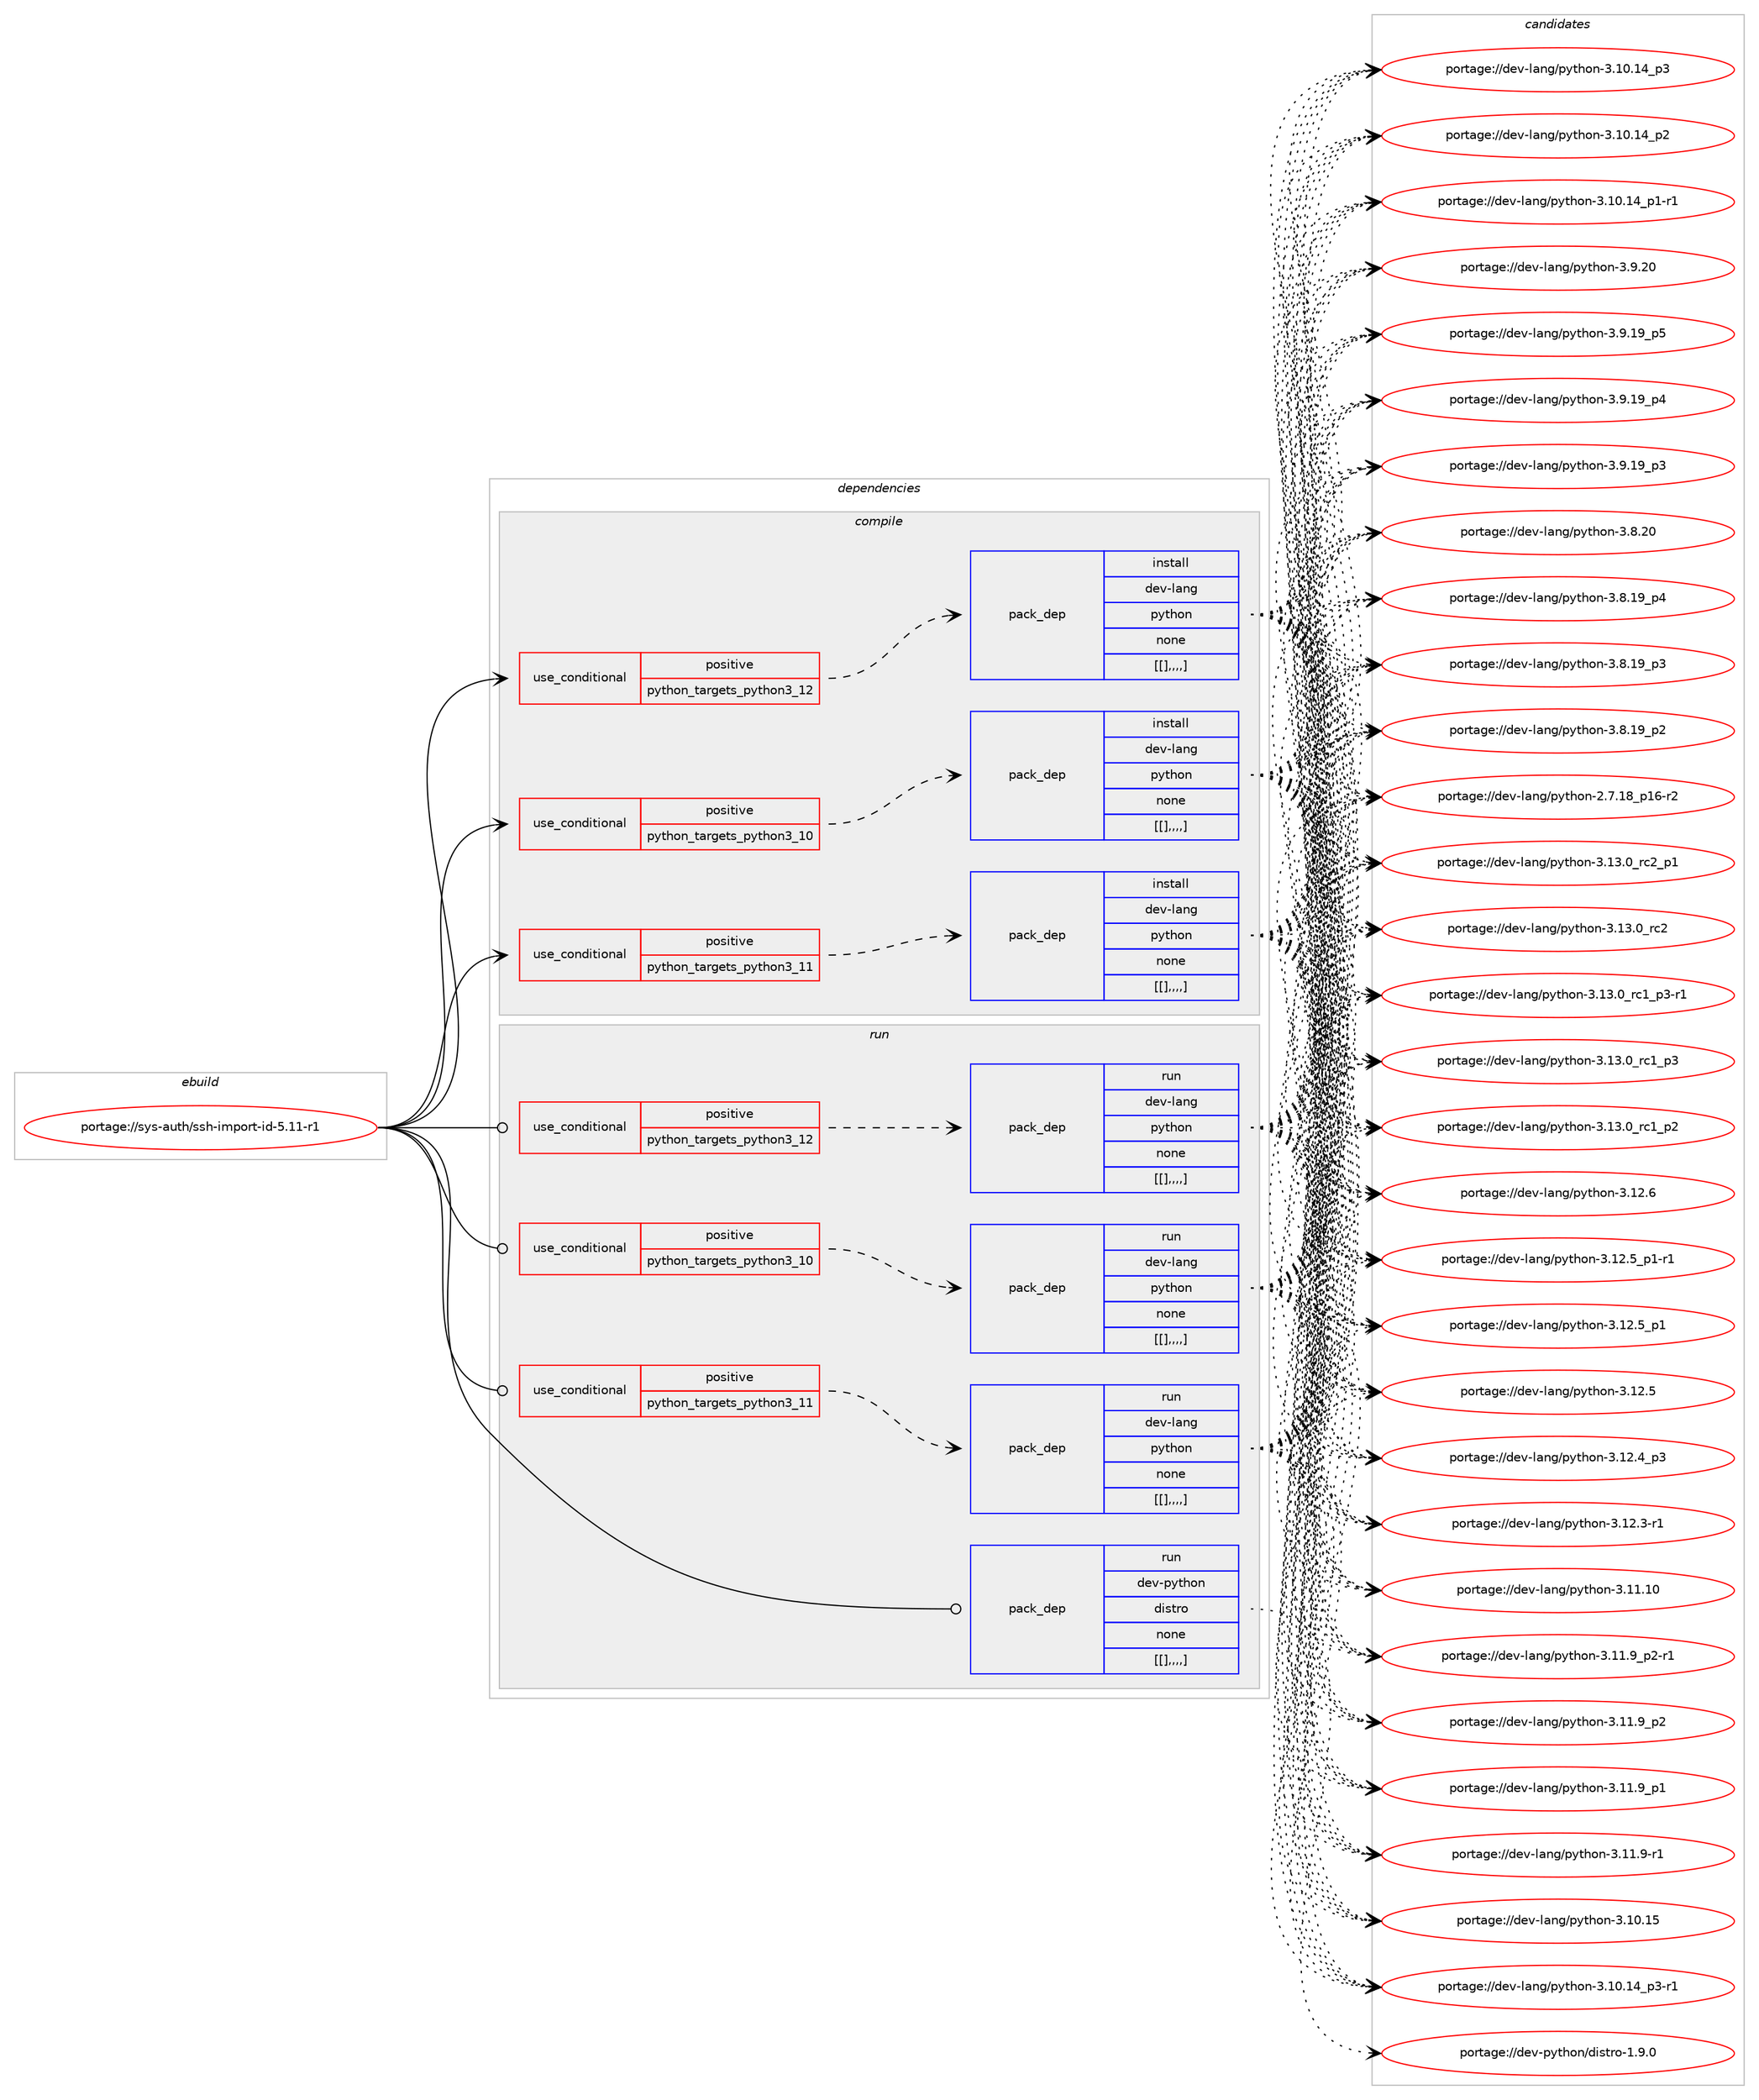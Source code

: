 digraph prolog {

# *************
# Graph options
# *************

newrank=true;
concentrate=true;
compound=true;
graph [rankdir=LR,fontname=Helvetica,fontsize=10,ranksep=1.5];#, ranksep=2.5, nodesep=0.2];
edge  [arrowhead=vee];
node  [fontname=Helvetica,fontsize=10];

# **********
# The ebuild
# **********

subgraph cluster_leftcol {
color=gray;
label=<<i>ebuild</i>>;
id [label="portage://sys-auth/ssh-import-id-5.11-r1", color=red, width=4, href="../sys-auth/ssh-import-id-5.11-r1.svg"];
}

# ****************
# The dependencies
# ****************

subgraph cluster_midcol {
color=gray;
label=<<i>dependencies</i>>;
subgraph cluster_compile {
fillcolor="#eeeeee";
style=filled;
label=<<i>compile</i>>;
subgraph cond8563 {
dependency22753 [label=<<TABLE BORDER="0" CELLBORDER="1" CELLSPACING="0" CELLPADDING="4"><TR><TD ROWSPAN="3" CELLPADDING="10">use_conditional</TD></TR><TR><TD>positive</TD></TR><TR><TD>python_targets_python3_10</TD></TR></TABLE>>, shape=none, color=red];
subgraph pack14126 {
dependency22754 [label=<<TABLE BORDER="0" CELLBORDER="1" CELLSPACING="0" CELLPADDING="4" WIDTH="220"><TR><TD ROWSPAN="6" CELLPADDING="30">pack_dep</TD></TR><TR><TD WIDTH="110">install</TD></TR><TR><TD>dev-lang</TD></TR><TR><TD>python</TD></TR><TR><TD>none</TD></TR><TR><TD>[[],,,,]</TD></TR></TABLE>>, shape=none, color=blue];
}
dependency22753:e -> dependency22754:w [weight=20,style="dashed",arrowhead="vee"];
}
id:e -> dependency22753:w [weight=20,style="solid",arrowhead="vee"];
subgraph cond8564 {
dependency22755 [label=<<TABLE BORDER="0" CELLBORDER="1" CELLSPACING="0" CELLPADDING="4"><TR><TD ROWSPAN="3" CELLPADDING="10">use_conditional</TD></TR><TR><TD>positive</TD></TR><TR><TD>python_targets_python3_11</TD></TR></TABLE>>, shape=none, color=red];
subgraph pack14127 {
dependency22756 [label=<<TABLE BORDER="0" CELLBORDER="1" CELLSPACING="0" CELLPADDING="4" WIDTH="220"><TR><TD ROWSPAN="6" CELLPADDING="30">pack_dep</TD></TR><TR><TD WIDTH="110">install</TD></TR><TR><TD>dev-lang</TD></TR><TR><TD>python</TD></TR><TR><TD>none</TD></TR><TR><TD>[[],,,,]</TD></TR></TABLE>>, shape=none, color=blue];
}
dependency22755:e -> dependency22756:w [weight=20,style="dashed",arrowhead="vee"];
}
id:e -> dependency22755:w [weight=20,style="solid",arrowhead="vee"];
subgraph cond8565 {
dependency22757 [label=<<TABLE BORDER="0" CELLBORDER="1" CELLSPACING="0" CELLPADDING="4"><TR><TD ROWSPAN="3" CELLPADDING="10">use_conditional</TD></TR><TR><TD>positive</TD></TR><TR><TD>python_targets_python3_12</TD></TR></TABLE>>, shape=none, color=red];
subgraph pack14128 {
dependency22758 [label=<<TABLE BORDER="0" CELLBORDER="1" CELLSPACING="0" CELLPADDING="4" WIDTH="220"><TR><TD ROWSPAN="6" CELLPADDING="30">pack_dep</TD></TR><TR><TD WIDTH="110">install</TD></TR><TR><TD>dev-lang</TD></TR><TR><TD>python</TD></TR><TR><TD>none</TD></TR><TR><TD>[[],,,,]</TD></TR></TABLE>>, shape=none, color=blue];
}
dependency22757:e -> dependency22758:w [weight=20,style="dashed",arrowhead="vee"];
}
id:e -> dependency22757:w [weight=20,style="solid",arrowhead="vee"];
}
subgraph cluster_compileandrun {
fillcolor="#eeeeee";
style=filled;
label=<<i>compile and run</i>>;
}
subgraph cluster_run {
fillcolor="#eeeeee";
style=filled;
label=<<i>run</i>>;
subgraph cond8566 {
dependency22759 [label=<<TABLE BORDER="0" CELLBORDER="1" CELLSPACING="0" CELLPADDING="4"><TR><TD ROWSPAN="3" CELLPADDING="10">use_conditional</TD></TR><TR><TD>positive</TD></TR><TR><TD>python_targets_python3_10</TD></TR></TABLE>>, shape=none, color=red];
subgraph pack14129 {
dependency22760 [label=<<TABLE BORDER="0" CELLBORDER="1" CELLSPACING="0" CELLPADDING="4" WIDTH="220"><TR><TD ROWSPAN="6" CELLPADDING="30">pack_dep</TD></TR><TR><TD WIDTH="110">run</TD></TR><TR><TD>dev-lang</TD></TR><TR><TD>python</TD></TR><TR><TD>none</TD></TR><TR><TD>[[],,,,]</TD></TR></TABLE>>, shape=none, color=blue];
}
dependency22759:e -> dependency22760:w [weight=20,style="dashed",arrowhead="vee"];
}
id:e -> dependency22759:w [weight=20,style="solid",arrowhead="odot"];
subgraph cond8567 {
dependency22761 [label=<<TABLE BORDER="0" CELLBORDER="1" CELLSPACING="0" CELLPADDING="4"><TR><TD ROWSPAN="3" CELLPADDING="10">use_conditional</TD></TR><TR><TD>positive</TD></TR><TR><TD>python_targets_python3_11</TD></TR></TABLE>>, shape=none, color=red];
subgraph pack14130 {
dependency22762 [label=<<TABLE BORDER="0" CELLBORDER="1" CELLSPACING="0" CELLPADDING="4" WIDTH="220"><TR><TD ROWSPAN="6" CELLPADDING="30">pack_dep</TD></TR><TR><TD WIDTH="110">run</TD></TR><TR><TD>dev-lang</TD></TR><TR><TD>python</TD></TR><TR><TD>none</TD></TR><TR><TD>[[],,,,]</TD></TR></TABLE>>, shape=none, color=blue];
}
dependency22761:e -> dependency22762:w [weight=20,style="dashed",arrowhead="vee"];
}
id:e -> dependency22761:w [weight=20,style="solid",arrowhead="odot"];
subgraph cond8568 {
dependency22763 [label=<<TABLE BORDER="0" CELLBORDER="1" CELLSPACING="0" CELLPADDING="4"><TR><TD ROWSPAN="3" CELLPADDING="10">use_conditional</TD></TR><TR><TD>positive</TD></TR><TR><TD>python_targets_python3_12</TD></TR></TABLE>>, shape=none, color=red];
subgraph pack14131 {
dependency22764 [label=<<TABLE BORDER="0" CELLBORDER="1" CELLSPACING="0" CELLPADDING="4" WIDTH="220"><TR><TD ROWSPAN="6" CELLPADDING="30">pack_dep</TD></TR><TR><TD WIDTH="110">run</TD></TR><TR><TD>dev-lang</TD></TR><TR><TD>python</TD></TR><TR><TD>none</TD></TR><TR><TD>[[],,,,]</TD></TR></TABLE>>, shape=none, color=blue];
}
dependency22763:e -> dependency22764:w [weight=20,style="dashed",arrowhead="vee"];
}
id:e -> dependency22763:w [weight=20,style="solid",arrowhead="odot"];
subgraph pack14132 {
dependency22765 [label=<<TABLE BORDER="0" CELLBORDER="1" CELLSPACING="0" CELLPADDING="4" WIDTH="220"><TR><TD ROWSPAN="6" CELLPADDING="30">pack_dep</TD></TR><TR><TD WIDTH="110">run</TD></TR><TR><TD>dev-python</TD></TR><TR><TD>distro</TD></TR><TR><TD>none</TD></TR><TR><TD>[[],,,,]</TD></TR></TABLE>>, shape=none, color=blue];
}
id:e -> dependency22765:w [weight=20,style="solid",arrowhead="odot"];
}
}

# **************
# The candidates
# **************

subgraph cluster_choices {
rank=same;
color=gray;
label=<<i>candidates</i>>;

subgraph choice14126 {
color=black;
nodesep=1;
choice100101118451089711010347112121116104111110455146495146489511499509511249 [label="portage://dev-lang/python-3.13.0_rc2_p1", color=red, width=4,href="../dev-lang/python-3.13.0_rc2_p1.svg"];
choice10010111845108971101034711212111610411111045514649514648951149950 [label="portage://dev-lang/python-3.13.0_rc2", color=red, width=4,href="../dev-lang/python-3.13.0_rc2.svg"];
choice1001011184510897110103471121211161041111104551464951464895114994995112514511449 [label="portage://dev-lang/python-3.13.0_rc1_p3-r1", color=red, width=4,href="../dev-lang/python-3.13.0_rc1_p3-r1.svg"];
choice100101118451089711010347112121116104111110455146495146489511499499511251 [label="portage://dev-lang/python-3.13.0_rc1_p3", color=red, width=4,href="../dev-lang/python-3.13.0_rc1_p3.svg"];
choice100101118451089711010347112121116104111110455146495146489511499499511250 [label="portage://dev-lang/python-3.13.0_rc1_p2", color=red, width=4,href="../dev-lang/python-3.13.0_rc1_p2.svg"];
choice10010111845108971101034711212111610411111045514649504654 [label="portage://dev-lang/python-3.12.6", color=red, width=4,href="../dev-lang/python-3.12.6.svg"];
choice1001011184510897110103471121211161041111104551464950465395112494511449 [label="portage://dev-lang/python-3.12.5_p1-r1", color=red, width=4,href="../dev-lang/python-3.12.5_p1-r1.svg"];
choice100101118451089711010347112121116104111110455146495046539511249 [label="portage://dev-lang/python-3.12.5_p1", color=red, width=4,href="../dev-lang/python-3.12.5_p1.svg"];
choice10010111845108971101034711212111610411111045514649504653 [label="portage://dev-lang/python-3.12.5", color=red, width=4,href="../dev-lang/python-3.12.5.svg"];
choice100101118451089711010347112121116104111110455146495046529511251 [label="portage://dev-lang/python-3.12.4_p3", color=red, width=4,href="../dev-lang/python-3.12.4_p3.svg"];
choice100101118451089711010347112121116104111110455146495046514511449 [label="portage://dev-lang/python-3.12.3-r1", color=red, width=4,href="../dev-lang/python-3.12.3-r1.svg"];
choice1001011184510897110103471121211161041111104551464949464948 [label="portage://dev-lang/python-3.11.10", color=red, width=4,href="../dev-lang/python-3.11.10.svg"];
choice1001011184510897110103471121211161041111104551464949465795112504511449 [label="portage://dev-lang/python-3.11.9_p2-r1", color=red, width=4,href="../dev-lang/python-3.11.9_p2-r1.svg"];
choice100101118451089711010347112121116104111110455146494946579511250 [label="portage://dev-lang/python-3.11.9_p2", color=red, width=4,href="../dev-lang/python-3.11.9_p2.svg"];
choice100101118451089711010347112121116104111110455146494946579511249 [label="portage://dev-lang/python-3.11.9_p1", color=red, width=4,href="../dev-lang/python-3.11.9_p1.svg"];
choice100101118451089711010347112121116104111110455146494946574511449 [label="portage://dev-lang/python-3.11.9-r1", color=red, width=4,href="../dev-lang/python-3.11.9-r1.svg"];
choice1001011184510897110103471121211161041111104551464948464953 [label="portage://dev-lang/python-3.10.15", color=red, width=4,href="../dev-lang/python-3.10.15.svg"];
choice100101118451089711010347112121116104111110455146494846495295112514511449 [label="portage://dev-lang/python-3.10.14_p3-r1", color=red, width=4,href="../dev-lang/python-3.10.14_p3-r1.svg"];
choice10010111845108971101034711212111610411111045514649484649529511251 [label="portage://dev-lang/python-3.10.14_p3", color=red, width=4,href="../dev-lang/python-3.10.14_p3.svg"];
choice10010111845108971101034711212111610411111045514649484649529511250 [label="portage://dev-lang/python-3.10.14_p2", color=red, width=4,href="../dev-lang/python-3.10.14_p2.svg"];
choice100101118451089711010347112121116104111110455146494846495295112494511449 [label="portage://dev-lang/python-3.10.14_p1-r1", color=red, width=4,href="../dev-lang/python-3.10.14_p1-r1.svg"];
choice10010111845108971101034711212111610411111045514657465048 [label="portage://dev-lang/python-3.9.20", color=red, width=4,href="../dev-lang/python-3.9.20.svg"];
choice100101118451089711010347112121116104111110455146574649579511253 [label="portage://dev-lang/python-3.9.19_p5", color=red, width=4,href="../dev-lang/python-3.9.19_p5.svg"];
choice100101118451089711010347112121116104111110455146574649579511252 [label="portage://dev-lang/python-3.9.19_p4", color=red, width=4,href="../dev-lang/python-3.9.19_p4.svg"];
choice100101118451089711010347112121116104111110455146574649579511251 [label="portage://dev-lang/python-3.9.19_p3", color=red, width=4,href="../dev-lang/python-3.9.19_p3.svg"];
choice10010111845108971101034711212111610411111045514656465048 [label="portage://dev-lang/python-3.8.20", color=red, width=4,href="../dev-lang/python-3.8.20.svg"];
choice100101118451089711010347112121116104111110455146564649579511252 [label="portage://dev-lang/python-3.8.19_p4", color=red, width=4,href="../dev-lang/python-3.8.19_p4.svg"];
choice100101118451089711010347112121116104111110455146564649579511251 [label="portage://dev-lang/python-3.8.19_p3", color=red, width=4,href="../dev-lang/python-3.8.19_p3.svg"];
choice100101118451089711010347112121116104111110455146564649579511250 [label="portage://dev-lang/python-3.8.19_p2", color=red, width=4,href="../dev-lang/python-3.8.19_p2.svg"];
choice100101118451089711010347112121116104111110455046554649569511249544511450 [label="portage://dev-lang/python-2.7.18_p16-r2", color=red, width=4,href="../dev-lang/python-2.7.18_p16-r2.svg"];
dependency22754:e -> choice100101118451089711010347112121116104111110455146495146489511499509511249:w [style=dotted,weight="100"];
dependency22754:e -> choice10010111845108971101034711212111610411111045514649514648951149950:w [style=dotted,weight="100"];
dependency22754:e -> choice1001011184510897110103471121211161041111104551464951464895114994995112514511449:w [style=dotted,weight="100"];
dependency22754:e -> choice100101118451089711010347112121116104111110455146495146489511499499511251:w [style=dotted,weight="100"];
dependency22754:e -> choice100101118451089711010347112121116104111110455146495146489511499499511250:w [style=dotted,weight="100"];
dependency22754:e -> choice10010111845108971101034711212111610411111045514649504654:w [style=dotted,weight="100"];
dependency22754:e -> choice1001011184510897110103471121211161041111104551464950465395112494511449:w [style=dotted,weight="100"];
dependency22754:e -> choice100101118451089711010347112121116104111110455146495046539511249:w [style=dotted,weight="100"];
dependency22754:e -> choice10010111845108971101034711212111610411111045514649504653:w [style=dotted,weight="100"];
dependency22754:e -> choice100101118451089711010347112121116104111110455146495046529511251:w [style=dotted,weight="100"];
dependency22754:e -> choice100101118451089711010347112121116104111110455146495046514511449:w [style=dotted,weight="100"];
dependency22754:e -> choice1001011184510897110103471121211161041111104551464949464948:w [style=dotted,weight="100"];
dependency22754:e -> choice1001011184510897110103471121211161041111104551464949465795112504511449:w [style=dotted,weight="100"];
dependency22754:e -> choice100101118451089711010347112121116104111110455146494946579511250:w [style=dotted,weight="100"];
dependency22754:e -> choice100101118451089711010347112121116104111110455146494946579511249:w [style=dotted,weight="100"];
dependency22754:e -> choice100101118451089711010347112121116104111110455146494946574511449:w [style=dotted,weight="100"];
dependency22754:e -> choice1001011184510897110103471121211161041111104551464948464953:w [style=dotted,weight="100"];
dependency22754:e -> choice100101118451089711010347112121116104111110455146494846495295112514511449:w [style=dotted,weight="100"];
dependency22754:e -> choice10010111845108971101034711212111610411111045514649484649529511251:w [style=dotted,weight="100"];
dependency22754:e -> choice10010111845108971101034711212111610411111045514649484649529511250:w [style=dotted,weight="100"];
dependency22754:e -> choice100101118451089711010347112121116104111110455146494846495295112494511449:w [style=dotted,weight="100"];
dependency22754:e -> choice10010111845108971101034711212111610411111045514657465048:w [style=dotted,weight="100"];
dependency22754:e -> choice100101118451089711010347112121116104111110455146574649579511253:w [style=dotted,weight="100"];
dependency22754:e -> choice100101118451089711010347112121116104111110455146574649579511252:w [style=dotted,weight="100"];
dependency22754:e -> choice100101118451089711010347112121116104111110455146574649579511251:w [style=dotted,weight="100"];
dependency22754:e -> choice10010111845108971101034711212111610411111045514656465048:w [style=dotted,weight="100"];
dependency22754:e -> choice100101118451089711010347112121116104111110455146564649579511252:w [style=dotted,weight="100"];
dependency22754:e -> choice100101118451089711010347112121116104111110455146564649579511251:w [style=dotted,weight="100"];
dependency22754:e -> choice100101118451089711010347112121116104111110455146564649579511250:w [style=dotted,weight="100"];
dependency22754:e -> choice100101118451089711010347112121116104111110455046554649569511249544511450:w [style=dotted,weight="100"];
}
subgraph choice14127 {
color=black;
nodesep=1;
choice100101118451089711010347112121116104111110455146495146489511499509511249 [label="portage://dev-lang/python-3.13.0_rc2_p1", color=red, width=4,href="../dev-lang/python-3.13.0_rc2_p1.svg"];
choice10010111845108971101034711212111610411111045514649514648951149950 [label="portage://dev-lang/python-3.13.0_rc2", color=red, width=4,href="../dev-lang/python-3.13.0_rc2.svg"];
choice1001011184510897110103471121211161041111104551464951464895114994995112514511449 [label="portage://dev-lang/python-3.13.0_rc1_p3-r1", color=red, width=4,href="../dev-lang/python-3.13.0_rc1_p3-r1.svg"];
choice100101118451089711010347112121116104111110455146495146489511499499511251 [label="portage://dev-lang/python-3.13.0_rc1_p3", color=red, width=4,href="../dev-lang/python-3.13.0_rc1_p3.svg"];
choice100101118451089711010347112121116104111110455146495146489511499499511250 [label="portage://dev-lang/python-3.13.0_rc1_p2", color=red, width=4,href="../dev-lang/python-3.13.0_rc1_p2.svg"];
choice10010111845108971101034711212111610411111045514649504654 [label="portage://dev-lang/python-3.12.6", color=red, width=4,href="../dev-lang/python-3.12.6.svg"];
choice1001011184510897110103471121211161041111104551464950465395112494511449 [label="portage://dev-lang/python-3.12.5_p1-r1", color=red, width=4,href="../dev-lang/python-3.12.5_p1-r1.svg"];
choice100101118451089711010347112121116104111110455146495046539511249 [label="portage://dev-lang/python-3.12.5_p1", color=red, width=4,href="../dev-lang/python-3.12.5_p1.svg"];
choice10010111845108971101034711212111610411111045514649504653 [label="portage://dev-lang/python-3.12.5", color=red, width=4,href="../dev-lang/python-3.12.5.svg"];
choice100101118451089711010347112121116104111110455146495046529511251 [label="portage://dev-lang/python-3.12.4_p3", color=red, width=4,href="../dev-lang/python-3.12.4_p3.svg"];
choice100101118451089711010347112121116104111110455146495046514511449 [label="portage://dev-lang/python-3.12.3-r1", color=red, width=4,href="../dev-lang/python-3.12.3-r1.svg"];
choice1001011184510897110103471121211161041111104551464949464948 [label="portage://dev-lang/python-3.11.10", color=red, width=4,href="../dev-lang/python-3.11.10.svg"];
choice1001011184510897110103471121211161041111104551464949465795112504511449 [label="portage://dev-lang/python-3.11.9_p2-r1", color=red, width=4,href="../dev-lang/python-3.11.9_p2-r1.svg"];
choice100101118451089711010347112121116104111110455146494946579511250 [label="portage://dev-lang/python-3.11.9_p2", color=red, width=4,href="../dev-lang/python-3.11.9_p2.svg"];
choice100101118451089711010347112121116104111110455146494946579511249 [label="portage://dev-lang/python-3.11.9_p1", color=red, width=4,href="../dev-lang/python-3.11.9_p1.svg"];
choice100101118451089711010347112121116104111110455146494946574511449 [label="portage://dev-lang/python-3.11.9-r1", color=red, width=4,href="../dev-lang/python-3.11.9-r1.svg"];
choice1001011184510897110103471121211161041111104551464948464953 [label="portage://dev-lang/python-3.10.15", color=red, width=4,href="../dev-lang/python-3.10.15.svg"];
choice100101118451089711010347112121116104111110455146494846495295112514511449 [label="portage://dev-lang/python-3.10.14_p3-r1", color=red, width=4,href="../dev-lang/python-3.10.14_p3-r1.svg"];
choice10010111845108971101034711212111610411111045514649484649529511251 [label="portage://dev-lang/python-3.10.14_p3", color=red, width=4,href="../dev-lang/python-3.10.14_p3.svg"];
choice10010111845108971101034711212111610411111045514649484649529511250 [label="portage://dev-lang/python-3.10.14_p2", color=red, width=4,href="../dev-lang/python-3.10.14_p2.svg"];
choice100101118451089711010347112121116104111110455146494846495295112494511449 [label="portage://dev-lang/python-3.10.14_p1-r1", color=red, width=4,href="../dev-lang/python-3.10.14_p1-r1.svg"];
choice10010111845108971101034711212111610411111045514657465048 [label="portage://dev-lang/python-3.9.20", color=red, width=4,href="../dev-lang/python-3.9.20.svg"];
choice100101118451089711010347112121116104111110455146574649579511253 [label="portage://dev-lang/python-3.9.19_p5", color=red, width=4,href="../dev-lang/python-3.9.19_p5.svg"];
choice100101118451089711010347112121116104111110455146574649579511252 [label="portage://dev-lang/python-3.9.19_p4", color=red, width=4,href="../dev-lang/python-3.9.19_p4.svg"];
choice100101118451089711010347112121116104111110455146574649579511251 [label="portage://dev-lang/python-3.9.19_p3", color=red, width=4,href="../dev-lang/python-3.9.19_p3.svg"];
choice10010111845108971101034711212111610411111045514656465048 [label="portage://dev-lang/python-3.8.20", color=red, width=4,href="../dev-lang/python-3.8.20.svg"];
choice100101118451089711010347112121116104111110455146564649579511252 [label="portage://dev-lang/python-3.8.19_p4", color=red, width=4,href="../dev-lang/python-3.8.19_p4.svg"];
choice100101118451089711010347112121116104111110455146564649579511251 [label="portage://dev-lang/python-3.8.19_p3", color=red, width=4,href="../dev-lang/python-3.8.19_p3.svg"];
choice100101118451089711010347112121116104111110455146564649579511250 [label="portage://dev-lang/python-3.8.19_p2", color=red, width=4,href="../dev-lang/python-3.8.19_p2.svg"];
choice100101118451089711010347112121116104111110455046554649569511249544511450 [label="portage://dev-lang/python-2.7.18_p16-r2", color=red, width=4,href="../dev-lang/python-2.7.18_p16-r2.svg"];
dependency22756:e -> choice100101118451089711010347112121116104111110455146495146489511499509511249:w [style=dotted,weight="100"];
dependency22756:e -> choice10010111845108971101034711212111610411111045514649514648951149950:w [style=dotted,weight="100"];
dependency22756:e -> choice1001011184510897110103471121211161041111104551464951464895114994995112514511449:w [style=dotted,weight="100"];
dependency22756:e -> choice100101118451089711010347112121116104111110455146495146489511499499511251:w [style=dotted,weight="100"];
dependency22756:e -> choice100101118451089711010347112121116104111110455146495146489511499499511250:w [style=dotted,weight="100"];
dependency22756:e -> choice10010111845108971101034711212111610411111045514649504654:w [style=dotted,weight="100"];
dependency22756:e -> choice1001011184510897110103471121211161041111104551464950465395112494511449:w [style=dotted,weight="100"];
dependency22756:e -> choice100101118451089711010347112121116104111110455146495046539511249:w [style=dotted,weight="100"];
dependency22756:e -> choice10010111845108971101034711212111610411111045514649504653:w [style=dotted,weight="100"];
dependency22756:e -> choice100101118451089711010347112121116104111110455146495046529511251:w [style=dotted,weight="100"];
dependency22756:e -> choice100101118451089711010347112121116104111110455146495046514511449:w [style=dotted,weight="100"];
dependency22756:e -> choice1001011184510897110103471121211161041111104551464949464948:w [style=dotted,weight="100"];
dependency22756:e -> choice1001011184510897110103471121211161041111104551464949465795112504511449:w [style=dotted,weight="100"];
dependency22756:e -> choice100101118451089711010347112121116104111110455146494946579511250:w [style=dotted,weight="100"];
dependency22756:e -> choice100101118451089711010347112121116104111110455146494946579511249:w [style=dotted,weight="100"];
dependency22756:e -> choice100101118451089711010347112121116104111110455146494946574511449:w [style=dotted,weight="100"];
dependency22756:e -> choice1001011184510897110103471121211161041111104551464948464953:w [style=dotted,weight="100"];
dependency22756:e -> choice100101118451089711010347112121116104111110455146494846495295112514511449:w [style=dotted,weight="100"];
dependency22756:e -> choice10010111845108971101034711212111610411111045514649484649529511251:w [style=dotted,weight="100"];
dependency22756:e -> choice10010111845108971101034711212111610411111045514649484649529511250:w [style=dotted,weight="100"];
dependency22756:e -> choice100101118451089711010347112121116104111110455146494846495295112494511449:w [style=dotted,weight="100"];
dependency22756:e -> choice10010111845108971101034711212111610411111045514657465048:w [style=dotted,weight="100"];
dependency22756:e -> choice100101118451089711010347112121116104111110455146574649579511253:w [style=dotted,weight="100"];
dependency22756:e -> choice100101118451089711010347112121116104111110455146574649579511252:w [style=dotted,weight="100"];
dependency22756:e -> choice100101118451089711010347112121116104111110455146574649579511251:w [style=dotted,weight="100"];
dependency22756:e -> choice10010111845108971101034711212111610411111045514656465048:w [style=dotted,weight="100"];
dependency22756:e -> choice100101118451089711010347112121116104111110455146564649579511252:w [style=dotted,weight="100"];
dependency22756:e -> choice100101118451089711010347112121116104111110455146564649579511251:w [style=dotted,weight="100"];
dependency22756:e -> choice100101118451089711010347112121116104111110455146564649579511250:w [style=dotted,weight="100"];
dependency22756:e -> choice100101118451089711010347112121116104111110455046554649569511249544511450:w [style=dotted,weight="100"];
}
subgraph choice14128 {
color=black;
nodesep=1;
choice100101118451089711010347112121116104111110455146495146489511499509511249 [label="portage://dev-lang/python-3.13.0_rc2_p1", color=red, width=4,href="../dev-lang/python-3.13.0_rc2_p1.svg"];
choice10010111845108971101034711212111610411111045514649514648951149950 [label="portage://dev-lang/python-3.13.0_rc2", color=red, width=4,href="../dev-lang/python-3.13.0_rc2.svg"];
choice1001011184510897110103471121211161041111104551464951464895114994995112514511449 [label="portage://dev-lang/python-3.13.0_rc1_p3-r1", color=red, width=4,href="../dev-lang/python-3.13.0_rc1_p3-r1.svg"];
choice100101118451089711010347112121116104111110455146495146489511499499511251 [label="portage://dev-lang/python-3.13.0_rc1_p3", color=red, width=4,href="../dev-lang/python-3.13.0_rc1_p3.svg"];
choice100101118451089711010347112121116104111110455146495146489511499499511250 [label="portage://dev-lang/python-3.13.0_rc1_p2", color=red, width=4,href="../dev-lang/python-3.13.0_rc1_p2.svg"];
choice10010111845108971101034711212111610411111045514649504654 [label="portage://dev-lang/python-3.12.6", color=red, width=4,href="../dev-lang/python-3.12.6.svg"];
choice1001011184510897110103471121211161041111104551464950465395112494511449 [label="portage://dev-lang/python-3.12.5_p1-r1", color=red, width=4,href="../dev-lang/python-3.12.5_p1-r1.svg"];
choice100101118451089711010347112121116104111110455146495046539511249 [label="portage://dev-lang/python-3.12.5_p1", color=red, width=4,href="../dev-lang/python-3.12.5_p1.svg"];
choice10010111845108971101034711212111610411111045514649504653 [label="portage://dev-lang/python-3.12.5", color=red, width=4,href="../dev-lang/python-3.12.5.svg"];
choice100101118451089711010347112121116104111110455146495046529511251 [label="portage://dev-lang/python-3.12.4_p3", color=red, width=4,href="../dev-lang/python-3.12.4_p3.svg"];
choice100101118451089711010347112121116104111110455146495046514511449 [label="portage://dev-lang/python-3.12.3-r1", color=red, width=4,href="../dev-lang/python-3.12.3-r1.svg"];
choice1001011184510897110103471121211161041111104551464949464948 [label="portage://dev-lang/python-3.11.10", color=red, width=4,href="../dev-lang/python-3.11.10.svg"];
choice1001011184510897110103471121211161041111104551464949465795112504511449 [label="portage://dev-lang/python-3.11.9_p2-r1", color=red, width=4,href="../dev-lang/python-3.11.9_p2-r1.svg"];
choice100101118451089711010347112121116104111110455146494946579511250 [label="portage://dev-lang/python-3.11.9_p2", color=red, width=4,href="../dev-lang/python-3.11.9_p2.svg"];
choice100101118451089711010347112121116104111110455146494946579511249 [label="portage://dev-lang/python-3.11.9_p1", color=red, width=4,href="../dev-lang/python-3.11.9_p1.svg"];
choice100101118451089711010347112121116104111110455146494946574511449 [label="portage://dev-lang/python-3.11.9-r1", color=red, width=4,href="../dev-lang/python-3.11.9-r1.svg"];
choice1001011184510897110103471121211161041111104551464948464953 [label="portage://dev-lang/python-3.10.15", color=red, width=4,href="../dev-lang/python-3.10.15.svg"];
choice100101118451089711010347112121116104111110455146494846495295112514511449 [label="portage://dev-lang/python-3.10.14_p3-r1", color=red, width=4,href="../dev-lang/python-3.10.14_p3-r1.svg"];
choice10010111845108971101034711212111610411111045514649484649529511251 [label="portage://dev-lang/python-3.10.14_p3", color=red, width=4,href="../dev-lang/python-3.10.14_p3.svg"];
choice10010111845108971101034711212111610411111045514649484649529511250 [label="portage://dev-lang/python-3.10.14_p2", color=red, width=4,href="../dev-lang/python-3.10.14_p2.svg"];
choice100101118451089711010347112121116104111110455146494846495295112494511449 [label="portage://dev-lang/python-3.10.14_p1-r1", color=red, width=4,href="../dev-lang/python-3.10.14_p1-r1.svg"];
choice10010111845108971101034711212111610411111045514657465048 [label="portage://dev-lang/python-3.9.20", color=red, width=4,href="../dev-lang/python-3.9.20.svg"];
choice100101118451089711010347112121116104111110455146574649579511253 [label="portage://dev-lang/python-3.9.19_p5", color=red, width=4,href="../dev-lang/python-3.9.19_p5.svg"];
choice100101118451089711010347112121116104111110455146574649579511252 [label="portage://dev-lang/python-3.9.19_p4", color=red, width=4,href="../dev-lang/python-3.9.19_p4.svg"];
choice100101118451089711010347112121116104111110455146574649579511251 [label="portage://dev-lang/python-3.9.19_p3", color=red, width=4,href="../dev-lang/python-3.9.19_p3.svg"];
choice10010111845108971101034711212111610411111045514656465048 [label="portage://dev-lang/python-3.8.20", color=red, width=4,href="../dev-lang/python-3.8.20.svg"];
choice100101118451089711010347112121116104111110455146564649579511252 [label="portage://dev-lang/python-3.8.19_p4", color=red, width=4,href="../dev-lang/python-3.8.19_p4.svg"];
choice100101118451089711010347112121116104111110455146564649579511251 [label="portage://dev-lang/python-3.8.19_p3", color=red, width=4,href="../dev-lang/python-3.8.19_p3.svg"];
choice100101118451089711010347112121116104111110455146564649579511250 [label="portage://dev-lang/python-3.8.19_p2", color=red, width=4,href="../dev-lang/python-3.8.19_p2.svg"];
choice100101118451089711010347112121116104111110455046554649569511249544511450 [label="portage://dev-lang/python-2.7.18_p16-r2", color=red, width=4,href="../dev-lang/python-2.7.18_p16-r2.svg"];
dependency22758:e -> choice100101118451089711010347112121116104111110455146495146489511499509511249:w [style=dotted,weight="100"];
dependency22758:e -> choice10010111845108971101034711212111610411111045514649514648951149950:w [style=dotted,weight="100"];
dependency22758:e -> choice1001011184510897110103471121211161041111104551464951464895114994995112514511449:w [style=dotted,weight="100"];
dependency22758:e -> choice100101118451089711010347112121116104111110455146495146489511499499511251:w [style=dotted,weight="100"];
dependency22758:e -> choice100101118451089711010347112121116104111110455146495146489511499499511250:w [style=dotted,weight="100"];
dependency22758:e -> choice10010111845108971101034711212111610411111045514649504654:w [style=dotted,weight="100"];
dependency22758:e -> choice1001011184510897110103471121211161041111104551464950465395112494511449:w [style=dotted,weight="100"];
dependency22758:e -> choice100101118451089711010347112121116104111110455146495046539511249:w [style=dotted,weight="100"];
dependency22758:e -> choice10010111845108971101034711212111610411111045514649504653:w [style=dotted,weight="100"];
dependency22758:e -> choice100101118451089711010347112121116104111110455146495046529511251:w [style=dotted,weight="100"];
dependency22758:e -> choice100101118451089711010347112121116104111110455146495046514511449:w [style=dotted,weight="100"];
dependency22758:e -> choice1001011184510897110103471121211161041111104551464949464948:w [style=dotted,weight="100"];
dependency22758:e -> choice1001011184510897110103471121211161041111104551464949465795112504511449:w [style=dotted,weight="100"];
dependency22758:e -> choice100101118451089711010347112121116104111110455146494946579511250:w [style=dotted,weight="100"];
dependency22758:e -> choice100101118451089711010347112121116104111110455146494946579511249:w [style=dotted,weight="100"];
dependency22758:e -> choice100101118451089711010347112121116104111110455146494946574511449:w [style=dotted,weight="100"];
dependency22758:e -> choice1001011184510897110103471121211161041111104551464948464953:w [style=dotted,weight="100"];
dependency22758:e -> choice100101118451089711010347112121116104111110455146494846495295112514511449:w [style=dotted,weight="100"];
dependency22758:e -> choice10010111845108971101034711212111610411111045514649484649529511251:w [style=dotted,weight="100"];
dependency22758:e -> choice10010111845108971101034711212111610411111045514649484649529511250:w [style=dotted,weight="100"];
dependency22758:e -> choice100101118451089711010347112121116104111110455146494846495295112494511449:w [style=dotted,weight="100"];
dependency22758:e -> choice10010111845108971101034711212111610411111045514657465048:w [style=dotted,weight="100"];
dependency22758:e -> choice100101118451089711010347112121116104111110455146574649579511253:w [style=dotted,weight="100"];
dependency22758:e -> choice100101118451089711010347112121116104111110455146574649579511252:w [style=dotted,weight="100"];
dependency22758:e -> choice100101118451089711010347112121116104111110455146574649579511251:w [style=dotted,weight="100"];
dependency22758:e -> choice10010111845108971101034711212111610411111045514656465048:w [style=dotted,weight="100"];
dependency22758:e -> choice100101118451089711010347112121116104111110455146564649579511252:w [style=dotted,weight="100"];
dependency22758:e -> choice100101118451089711010347112121116104111110455146564649579511251:w [style=dotted,weight="100"];
dependency22758:e -> choice100101118451089711010347112121116104111110455146564649579511250:w [style=dotted,weight="100"];
dependency22758:e -> choice100101118451089711010347112121116104111110455046554649569511249544511450:w [style=dotted,weight="100"];
}
subgraph choice14129 {
color=black;
nodesep=1;
choice100101118451089711010347112121116104111110455146495146489511499509511249 [label="portage://dev-lang/python-3.13.0_rc2_p1", color=red, width=4,href="../dev-lang/python-3.13.0_rc2_p1.svg"];
choice10010111845108971101034711212111610411111045514649514648951149950 [label="portage://dev-lang/python-3.13.0_rc2", color=red, width=4,href="../dev-lang/python-3.13.0_rc2.svg"];
choice1001011184510897110103471121211161041111104551464951464895114994995112514511449 [label="portage://dev-lang/python-3.13.0_rc1_p3-r1", color=red, width=4,href="../dev-lang/python-3.13.0_rc1_p3-r1.svg"];
choice100101118451089711010347112121116104111110455146495146489511499499511251 [label="portage://dev-lang/python-3.13.0_rc1_p3", color=red, width=4,href="../dev-lang/python-3.13.0_rc1_p3.svg"];
choice100101118451089711010347112121116104111110455146495146489511499499511250 [label="portage://dev-lang/python-3.13.0_rc1_p2", color=red, width=4,href="../dev-lang/python-3.13.0_rc1_p2.svg"];
choice10010111845108971101034711212111610411111045514649504654 [label="portage://dev-lang/python-3.12.6", color=red, width=4,href="../dev-lang/python-3.12.6.svg"];
choice1001011184510897110103471121211161041111104551464950465395112494511449 [label="portage://dev-lang/python-3.12.5_p1-r1", color=red, width=4,href="../dev-lang/python-3.12.5_p1-r1.svg"];
choice100101118451089711010347112121116104111110455146495046539511249 [label="portage://dev-lang/python-3.12.5_p1", color=red, width=4,href="../dev-lang/python-3.12.5_p1.svg"];
choice10010111845108971101034711212111610411111045514649504653 [label="portage://dev-lang/python-3.12.5", color=red, width=4,href="../dev-lang/python-3.12.5.svg"];
choice100101118451089711010347112121116104111110455146495046529511251 [label="portage://dev-lang/python-3.12.4_p3", color=red, width=4,href="../dev-lang/python-3.12.4_p3.svg"];
choice100101118451089711010347112121116104111110455146495046514511449 [label="portage://dev-lang/python-3.12.3-r1", color=red, width=4,href="../dev-lang/python-3.12.3-r1.svg"];
choice1001011184510897110103471121211161041111104551464949464948 [label="portage://dev-lang/python-3.11.10", color=red, width=4,href="../dev-lang/python-3.11.10.svg"];
choice1001011184510897110103471121211161041111104551464949465795112504511449 [label="portage://dev-lang/python-3.11.9_p2-r1", color=red, width=4,href="../dev-lang/python-3.11.9_p2-r1.svg"];
choice100101118451089711010347112121116104111110455146494946579511250 [label="portage://dev-lang/python-3.11.9_p2", color=red, width=4,href="../dev-lang/python-3.11.9_p2.svg"];
choice100101118451089711010347112121116104111110455146494946579511249 [label="portage://dev-lang/python-3.11.9_p1", color=red, width=4,href="../dev-lang/python-3.11.9_p1.svg"];
choice100101118451089711010347112121116104111110455146494946574511449 [label="portage://dev-lang/python-3.11.9-r1", color=red, width=4,href="../dev-lang/python-3.11.9-r1.svg"];
choice1001011184510897110103471121211161041111104551464948464953 [label="portage://dev-lang/python-3.10.15", color=red, width=4,href="../dev-lang/python-3.10.15.svg"];
choice100101118451089711010347112121116104111110455146494846495295112514511449 [label="portage://dev-lang/python-3.10.14_p3-r1", color=red, width=4,href="../dev-lang/python-3.10.14_p3-r1.svg"];
choice10010111845108971101034711212111610411111045514649484649529511251 [label="portage://dev-lang/python-3.10.14_p3", color=red, width=4,href="../dev-lang/python-3.10.14_p3.svg"];
choice10010111845108971101034711212111610411111045514649484649529511250 [label="portage://dev-lang/python-3.10.14_p2", color=red, width=4,href="../dev-lang/python-3.10.14_p2.svg"];
choice100101118451089711010347112121116104111110455146494846495295112494511449 [label="portage://dev-lang/python-3.10.14_p1-r1", color=red, width=4,href="../dev-lang/python-3.10.14_p1-r1.svg"];
choice10010111845108971101034711212111610411111045514657465048 [label="portage://dev-lang/python-3.9.20", color=red, width=4,href="../dev-lang/python-3.9.20.svg"];
choice100101118451089711010347112121116104111110455146574649579511253 [label="portage://dev-lang/python-3.9.19_p5", color=red, width=4,href="../dev-lang/python-3.9.19_p5.svg"];
choice100101118451089711010347112121116104111110455146574649579511252 [label="portage://dev-lang/python-3.9.19_p4", color=red, width=4,href="../dev-lang/python-3.9.19_p4.svg"];
choice100101118451089711010347112121116104111110455146574649579511251 [label="portage://dev-lang/python-3.9.19_p3", color=red, width=4,href="../dev-lang/python-3.9.19_p3.svg"];
choice10010111845108971101034711212111610411111045514656465048 [label="portage://dev-lang/python-3.8.20", color=red, width=4,href="../dev-lang/python-3.8.20.svg"];
choice100101118451089711010347112121116104111110455146564649579511252 [label="portage://dev-lang/python-3.8.19_p4", color=red, width=4,href="../dev-lang/python-3.8.19_p4.svg"];
choice100101118451089711010347112121116104111110455146564649579511251 [label="portage://dev-lang/python-3.8.19_p3", color=red, width=4,href="../dev-lang/python-3.8.19_p3.svg"];
choice100101118451089711010347112121116104111110455146564649579511250 [label="portage://dev-lang/python-3.8.19_p2", color=red, width=4,href="../dev-lang/python-3.8.19_p2.svg"];
choice100101118451089711010347112121116104111110455046554649569511249544511450 [label="portage://dev-lang/python-2.7.18_p16-r2", color=red, width=4,href="../dev-lang/python-2.7.18_p16-r2.svg"];
dependency22760:e -> choice100101118451089711010347112121116104111110455146495146489511499509511249:w [style=dotted,weight="100"];
dependency22760:e -> choice10010111845108971101034711212111610411111045514649514648951149950:w [style=dotted,weight="100"];
dependency22760:e -> choice1001011184510897110103471121211161041111104551464951464895114994995112514511449:w [style=dotted,weight="100"];
dependency22760:e -> choice100101118451089711010347112121116104111110455146495146489511499499511251:w [style=dotted,weight="100"];
dependency22760:e -> choice100101118451089711010347112121116104111110455146495146489511499499511250:w [style=dotted,weight="100"];
dependency22760:e -> choice10010111845108971101034711212111610411111045514649504654:w [style=dotted,weight="100"];
dependency22760:e -> choice1001011184510897110103471121211161041111104551464950465395112494511449:w [style=dotted,weight="100"];
dependency22760:e -> choice100101118451089711010347112121116104111110455146495046539511249:w [style=dotted,weight="100"];
dependency22760:e -> choice10010111845108971101034711212111610411111045514649504653:w [style=dotted,weight="100"];
dependency22760:e -> choice100101118451089711010347112121116104111110455146495046529511251:w [style=dotted,weight="100"];
dependency22760:e -> choice100101118451089711010347112121116104111110455146495046514511449:w [style=dotted,weight="100"];
dependency22760:e -> choice1001011184510897110103471121211161041111104551464949464948:w [style=dotted,weight="100"];
dependency22760:e -> choice1001011184510897110103471121211161041111104551464949465795112504511449:w [style=dotted,weight="100"];
dependency22760:e -> choice100101118451089711010347112121116104111110455146494946579511250:w [style=dotted,weight="100"];
dependency22760:e -> choice100101118451089711010347112121116104111110455146494946579511249:w [style=dotted,weight="100"];
dependency22760:e -> choice100101118451089711010347112121116104111110455146494946574511449:w [style=dotted,weight="100"];
dependency22760:e -> choice1001011184510897110103471121211161041111104551464948464953:w [style=dotted,weight="100"];
dependency22760:e -> choice100101118451089711010347112121116104111110455146494846495295112514511449:w [style=dotted,weight="100"];
dependency22760:e -> choice10010111845108971101034711212111610411111045514649484649529511251:w [style=dotted,weight="100"];
dependency22760:e -> choice10010111845108971101034711212111610411111045514649484649529511250:w [style=dotted,weight="100"];
dependency22760:e -> choice100101118451089711010347112121116104111110455146494846495295112494511449:w [style=dotted,weight="100"];
dependency22760:e -> choice10010111845108971101034711212111610411111045514657465048:w [style=dotted,weight="100"];
dependency22760:e -> choice100101118451089711010347112121116104111110455146574649579511253:w [style=dotted,weight="100"];
dependency22760:e -> choice100101118451089711010347112121116104111110455146574649579511252:w [style=dotted,weight="100"];
dependency22760:e -> choice100101118451089711010347112121116104111110455146574649579511251:w [style=dotted,weight="100"];
dependency22760:e -> choice10010111845108971101034711212111610411111045514656465048:w [style=dotted,weight="100"];
dependency22760:e -> choice100101118451089711010347112121116104111110455146564649579511252:w [style=dotted,weight="100"];
dependency22760:e -> choice100101118451089711010347112121116104111110455146564649579511251:w [style=dotted,weight="100"];
dependency22760:e -> choice100101118451089711010347112121116104111110455146564649579511250:w [style=dotted,weight="100"];
dependency22760:e -> choice100101118451089711010347112121116104111110455046554649569511249544511450:w [style=dotted,weight="100"];
}
subgraph choice14130 {
color=black;
nodesep=1;
choice100101118451089711010347112121116104111110455146495146489511499509511249 [label="portage://dev-lang/python-3.13.0_rc2_p1", color=red, width=4,href="../dev-lang/python-3.13.0_rc2_p1.svg"];
choice10010111845108971101034711212111610411111045514649514648951149950 [label="portage://dev-lang/python-3.13.0_rc2", color=red, width=4,href="../dev-lang/python-3.13.0_rc2.svg"];
choice1001011184510897110103471121211161041111104551464951464895114994995112514511449 [label="portage://dev-lang/python-3.13.0_rc1_p3-r1", color=red, width=4,href="../dev-lang/python-3.13.0_rc1_p3-r1.svg"];
choice100101118451089711010347112121116104111110455146495146489511499499511251 [label="portage://dev-lang/python-3.13.0_rc1_p3", color=red, width=4,href="../dev-lang/python-3.13.0_rc1_p3.svg"];
choice100101118451089711010347112121116104111110455146495146489511499499511250 [label="portage://dev-lang/python-3.13.0_rc1_p2", color=red, width=4,href="../dev-lang/python-3.13.0_rc1_p2.svg"];
choice10010111845108971101034711212111610411111045514649504654 [label="portage://dev-lang/python-3.12.6", color=red, width=4,href="../dev-lang/python-3.12.6.svg"];
choice1001011184510897110103471121211161041111104551464950465395112494511449 [label="portage://dev-lang/python-3.12.5_p1-r1", color=red, width=4,href="../dev-lang/python-3.12.5_p1-r1.svg"];
choice100101118451089711010347112121116104111110455146495046539511249 [label="portage://dev-lang/python-3.12.5_p1", color=red, width=4,href="../dev-lang/python-3.12.5_p1.svg"];
choice10010111845108971101034711212111610411111045514649504653 [label="portage://dev-lang/python-3.12.5", color=red, width=4,href="../dev-lang/python-3.12.5.svg"];
choice100101118451089711010347112121116104111110455146495046529511251 [label="portage://dev-lang/python-3.12.4_p3", color=red, width=4,href="../dev-lang/python-3.12.4_p3.svg"];
choice100101118451089711010347112121116104111110455146495046514511449 [label="portage://dev-lang/python-3.12.3-r1", color=red, width=4,href="../dev-lang/python-3.12.3-r1.svg"];
choice1001011184510897110103471121211161041111104551464949464948 [label="portage://dev-lang/python-3.11.10", color=red, width=4,href="../dev-lang/python-3.11.10.svg"];
choice1001011184510897110103471121211161041111104551464949465795112504511449 [label="portage://dev-lang/python-3.11.9_p2-r1", color=red, width=4,href="../dev-lang/python-3.11.9_p2-r1.svg"];
choice100101118451089711010347112121116104111110455146494946579511250 [label="portage://dev-lang/python-3.11.9_p2", color=red, width=4,href="../dev-lang/python-3.11.9_p2.svg"];
choice100101118451089711010347112121116104111110455146494946579511249 [label="portage://dev-lang/python-3.11.9_p1", color=red, width=4,href="../dev-lang/python-3.11.9_p1.svg"];
choice100101118451089711010347112121116104111110455146494946574511449 [label="portage://dev-lang/python-3.11.9-r1", color=red, width=4,href="../dev-lang/python-3.11.9-r1.svg"];
choice1001011184510897110103471121211161041111104551464948464953 [label="portage://dev-lang/python-3.10.15", color=red, width=4,href="../dev-lang/python-3.10.15.svg"];
choice100101118451089711010347112121116104111110455146494846495295112514511449 [label="portage://dev-lang/python-3.10.14_p3-r1", color=red, width=4,href="../dev-lang/python-3.10.14_p3-r1.svg"];
choice10010111845108971101034711212111610411111045514649484649529511251 [label="portage://dev-lang/python-3.10.14_p3", color=red, width=4,href="../dev-lang/python-3.10.14_p3.svg"];
choice10010111845108971101034711212111610411111045514649484649529511250 [label="portage://dev-lang/python-3.10.14_p2", color=red, width=4,href="../dev-lang/python-3.10.14_p2.svg"];
choice100101118451089711010347112121116104111110455146494846495295112494511449 [label="portage://dev-lang/python-3.10.14_p1-r1", color=red, width=4,href="../dev-lang/python-3.10.14_p1-r1.svg"];
choice10010111845108971101034711212111610411111045514657465048 [label="portage://dev-lang/python-3.9.20", color=red, width=4,href="../dev-lang/python-3.9.20.svg"];
choice100101118451089711010347112121116104111110455146574649579511253 [label="portage://dev-lang/python-3.9.19_p5", color=red, width=4,href="../dev-lang/python-3.9.19_p5.svg"];
choice100101118451089711010347112121116104111110455146574649579511252 [label="portage://dev-lang/python-3.9.19_p4", color=red, width=4,href="../dev-lang/python-3.9.19_p4.svg"];
choice100101118451089711010347112121116104111110455146574649579511251 [label="portage://dev-lang/python-3.9.19_p3", color=red, width=4,href="../dev-lang/python-3.9.19_p3.svg"];
choice10010111845108971101034711212111610411111045514656465048 [label="portage://dev-lang/python-3.8.20", color=red, width=4,href="../dev-lang/python-3.8.20.svg"];
choice100101118451089711010347112121116104111110455146564649579511252 [label="portage://dev-lang/python-3.8.19_p4", color=red, width=4,href="../dev-lang/python-3.8.19_p4.svg"];
choice100101118451089711010347112121116104111110455146564649579511251 [label="portage://dev-lang/python-3.8.19_p3", color=red, width=4,href="../dev-lang/python-3.8.19_p3.svg"];
choice100101118451089711010347112121116104111110455146564649579511250 [label="portage://dev-lang/python-3.8.19_p2", color=red, width=4,href="../dev-lang/python-3.8.19_p2.svg"];
choice100101118451089711010347112121116104111110455046554649569511249544511450 [label="portage://dev-lang/python-2.7.18_p16-r2", color=red, width=4,href="../dev-lang/python-2.7.18_p16-r2.svg"];
dependency22762:e -> choice100101118451089711010347112121116104111110455146495146489511499509511249:w [style=dotted,weight="100"];
dependency22762:e -> choice10010111845108971101034711212111610411111045514649514648951149950:w [style=dotted,weight="100"];
dependency22762:e -> choice1001011184510897110103471121211161041111104551464951464895114994995112514511449:w [style=dotted,weight="100"];
dependency22762:e -> choice100101118451089711010347112121116104111110455146495146489511499499511251:w [style=dotted,weight="100"];
dependency22762:e -> choice100101118451089711010347112121116104111110455146495146489511499499511250:w [style=dotted,weight="100"];
dependency22762:e -> choice10010111845108971101034711212111610411111045514649504654:w [style=dotted,weight="100"];
dependency22762:e -> choice1001011184510897110103471121211161041111104551464950465395112494511449:w [style=dotted,weight="100"];
dependency22762:e -> choice100101118451089711010347112121116104111110455146495046539511249:w [style=dotted,weight="100"];
dependency22762:e -> choice10010111845108971101034711212111610411111045514649504653:w [style=dotted,weight="100"];
dependency22762:e -> choice100101118451089711010347112121116104111110455146495046529511251:w [style=dotted,weight="100"];
dependency22762:e -> choice100101118451089711010347112121116104111110455146495046514511449:w [style=dotted,weight="100"];
dependency22762:e -> choice1001011184510897110103471121211161041111104551464949464948:w [style=dotted,weight="100"];
dependency22762:e -> choice1001011184510897110103471121211161041111104551464949465795112504511449:w [style=dotted,weight="100"];
dependency22762:e -> choice100101118451089711010347112121116104111110455146494946579511250:w [style=dotted,weight="100"];
dependency22762:e -> choice100101118451089711010347112121116104111110455146494946579511249:w [style=dotted,weight="100"];
dependency22762:e -> choice100101118451089711010347112121116104111110455146494946574511449:w [style=dotted,weight="100"];
dependency22762:e -> choice1001011184510897110103471121211161041111104551464948464953:w [style=dotted,weight="100"];
dependency22762:e -> choice100101118451089711010347112121116104111110455146494846495295112514511449:w [style=dotted,weight="100"];
dependency22762:e -> choice10010111845108971101034711212111610411111045514649484649529511251:w [style=dotted,weight="100"];
dependency22762:e -> choice10010111845108971101034711212111610411111045514649484649529511250:w [style=dotted,weight="100"];
dependency22762:e -> choice100101118451089711010347112121116104111110455146494846495295112494511449:w [style=dotted,weight="100"];
dependency22762:e -> choice10010111845108971101034711212111610411111045514657465048:w [style=dotted,weight="100"];
dependency22762:e -> choice100101118451089711010347112121116104111110455146574649579511253:w [style=dotted,weight="100"];
dependency22762:e -> choice100101118451089711010347112121116104111110455146574649579511252:w [style=dotted,weight="100"];
dependency22762:e -> choice100101118451089711010347112121116104111110455146574649579511251:w [style=dotted,weight="100"];
dependency22762:e -> choice10010111845108971101034711212111610411111045514656465048:w [style=dotted,weight="100"];
dependency22762:e -> choice100101118451089711010347112121116104111110455146564649579511252:w [style=dotted,weight="100"];
dependency22762:e -> choice100101118451089711010347112121116104111110455146564649579511251:w [style=dotted,weight="100"];
dependency22762:e -> choice100101118451089711010347112121116104111110455146564649579511250:w [style=dotted,weight="100"];
dependency22762:e -> choice100101118451089711010347112121116104111110455046554649569511249544511450:w [style=dotted,weight="100"];
}
subgraph choice14131 {
color=black;
nodesep=1;
choice100101118451089711010347112121116104111110455146495146489511499509511249 [label="portage://dev-lang/python-3.13.0_rc2_p1", color=red, width=4,href="../dev-lang/python-3.13.0_rc2_p1.svg"];
choice10010111845108971101034711212111610411111045514649514648951149950 [label="portage://dev-lang/python-3.13.0_rc2", color=red, width=4,href="../dev-lang/python-3.13.0_rc2.svg"];
choice1001011184510897110103471121211161041111104551464951464895114994995112514511449 [label="portage://dev-lang/python-3.13.0_rc1_p3-r1", color=red, width=4,href="../dev-lang/python-3.13.0_rc1_p3-r1.svg"];
choice100101118451089711010347112121116104111110455146495146489511499499511251 [label="portage://dev-lang/python-3.13.0_rc1_p3", color=red, width=4,href="../dev-lang/python-3.13.0_rc1_p3.svg"];
choice100101118451089711010347112121116104111110455146495146489511499499511250 [label="portage://dev-lang/python-3.13.0_rc1_p2", color=red, width=4,href="../dev-lang/python-3.13.0_rc1_p2.svg"];
choice10010111845108971101034711212111610411111045514649504654 [label="portage://dev-lang/python-3.12.6", color=red, width=4,href="../dev-lang/python-3.12.6.svg"];
choice1001011184510897110103471121211161041111104551464950465395112494511449 [label="portage://dev-lang/python-3.12.5_p1-r1", color=red, width=4,href="../dev-lang/python-3.12.5_p1-r1.svg"];
choice100101118451089711010347112121116104111110455146495046539511249 [label="portage://dev-lang/python-3.12.5_p1", color=red, width=4,href="../dev-lang/python-3.12.5_p1.svg"];
choice10010111845108971101034711212111610411111045514649504653 [label="portage://dev-lang/python-3.12.5", color=red, width=4,href="../dev-lang/python-3.12.5.svg"];
choice100101118451089711010347112121116104111110455146495046529511251 [label="portage://dev-lang/python-3.12.4_p3", color=red, width=4,href="../dev-lang/python-3.12.4_p3.svg"];
choice100101118451089711010347112121116104111110455146495046514511449 [label="portage://dev-lang/python-3.12.3-r1", color=red, width=4,href="../dev-lang/python-3.12.3-r1.svg"];
choice1001011184510897110103471121211161041111104551464949464948 [label="portage://dev-lang/python-3.11.10", color=red, width=4,href="../dev-lang/python-3.11.10.svg"];
choice1001011184510897110103471121211161041111104551464949465795112504511449 [label="portage://dev-lang/python-3.11.9_p2-r1", color=red, width=4,href="../dev-lang/python-3.11.9_p2-r1.svg"];
choice100101118451089711010347112121116104111110455146494946579511250 [label="portage://dev-lang/python-3.11.9_p2", color=red, width=4,href="../dev-lang/python-3.11.9_p2.svg"];
choice100101118451089711010347112121116104111110455146494946579511249 [label="portage://dev-lang/python-3.11.9_p1", color=red, width=4,href="../dev-lang/python-3.11.9_p1.svg"];
choice100101118451089711010347112121116104111110455146494946574511449 [label="portage://dev-lang/python-3.11.9-r1", color=red, width=4,href="../dev-lang/python-3.11.9-r1.svg"];
choice1001011184510897110103471121211161041111104551464948464953 [label="portage://dev-lang/python-3.10.15", color=red, width=4,href="../dev-lang/python-3.10.15.svg"];
choice100101118451089711010347112121116104111110455146494846495295112514511449 [label="portage://dev-lang/python-3.10.14_p3-r1", color=red, width=4,href="../dev-lang/python-3.10.14_p3-r1.svg"];
choice10010111845108971101034711212111610411111045514649484649529511251 [label="portage://dev-lang/python-3.10.14_p3", color=red, width=4,href="../dev-lang/python-3.10.14_p3.svg"];
choice10010111845108971101034711212111610411111045514649484649529511250 [label="portage://dev-lang/python-3.10.14_p2", color=red, width=4,href="../dev-lang/python-3.10.14_p2.svg"];
choice100101118451089711010347112121116104111110455146494846495295112494511449 [label="portage://dev-lang/python-3.10.14_p1-r1", color=red, width=4,href="../dev-lang/python-3.10.14_p1-r1.svg"];
choice10010111845108971101034711212111610411111045514657465048 [label="portage://dev-lang/python-3.9.20", color=red, width=4,href="../dev-lang/python-3.9.20.svg"];
choice100101118451089711010347112121116104111110455146574649579511253 [label="portage://dev-lang/python-3.9.19_p5", color=red, width=4,href="../dev-lang/python-3.9.19_p5.svg"];
choice100101118451089711010347112121116104111110455146574649579511252 [label="portage://dev-lang/python-3.9.19_p4", color=red, width=4,href="../dev-lang/python-3.9.19_p4.svg"];
choice100101118451089711010347112121116104111110455146574649579511251 [label="portage://dev-lang/python-3.9.19_p3", color=red, width=4,href="../dev-lang/python-3.9.19_p3.svg"];
choice10010111845108971101034711212111610411111045514656465048 [label="portage://dev-lang/python-3.8.20", color=red, width=4,href="../dev-lang/python-3.8.20.svg"];
choice100101118451089711010347112121116104111110455146564649579511252 [label="portage://dev-lang/python-3.8.19_p4", color=red, width=4,href="../dev-lang/python-3.8.19_p4.svg"];
choice100101118451089711010347112121116104111110455146564649579511251 [label="portage://dev-lang/python-3.8.19_p3", color=red, width=4,href="../dev-lang/python-3.8.19_p3.svg"];
choice100101118451089711010347112121116104111110455146564649579511250 [label="portage://dev-lang/python-3.8.19_p2", color=red, width=4,href="../dev-lang/python-3.8.19_p2.svg"];
choice100101118451089711010347112121116104111110455046554649569511249544511450 [label="portage://dev-lang/python-2.7.18_p16-r2", color=red, width=4,href="../dev-lang/python-2.7.18_p16-r2.svg"];
dependency22764:e -> choice100101118451089711010347112121116104111110455146495146489511499509511249:w [style=dotted,weight="100"];
dependency22764:e -> choice10010111845108971101034711212111610411111045514649514648951149950:w [style=dotted,weight="100"];
dependency22764:e -> choice1001011184510897110103471121211161041111104551464951464895114994995112514511449:w [style=dotted,weight="100"];
dependency22764:e -> choice100101118451089711010347112121116104111110455146495146489511499499511251:w [style=dotted,weight="100"];
dependency22764:e -> choice100101118451089711010347112121116104111110455146495146489511499499511250:w [style=dotted,weight="100"];
dependency22764:e -> choice10010111845108971101034711212111610411111045514649504654:w [style=dotted,weight="100"];
dependency22764:e -> choice1001011184510897110103471121211161041111104551464950465395112494511449:w [style=dotted,weight="100"];
dependency22764:e -> choice100101118451089711010347112121116104111110455146495046539511249:w [style=dotted,weight="100"];
dependency22764:e -> choice10010111845108971101034711212111610411111045514649504653:w [style=dotted,weight="100"];
dependency22764:e -> choice100101118451089711010347112121116104111110455146495046529511251:w [style=dotted,weight="100"];
dependency22764:e -> choice100101118451089711010347112121116104111110455146495046514511449:w [style=dotted,weight="100"];
dependency22764:e -> choice1001011184510897110103471121211161041111104551464949464948:w [style=dotted,weight="100"];
dependency22764:e -> choice1001011184510897110103471121211161041111104551464949465795112504511449:w [style=dotted,weight="100"];
dependency22764:e -> choice100101118451089711010347112121116104111110455146494946579511250:w [style=dotted,weight="100"];
dependency22764:e -> choice100101118451089711010347112121116104111110455146494946579511249:w [style=dotted,weight="100"];
dependency22764:e -> choice100101118451089711010347112121116104111110455146494946574511449:w [style=dotted,weight="100"];
dependency22764:e -> choice1001011184510897110103471121211161041111104551464948464953:w [style=dotted,weight="100"];
dependency22764:e -> choice100101118451089711010347112121116104111110455146494846495295112514511449:w [style=dotted,weight="100"];
dependency22764:e -> choice10010111845108971101034711212111610411111045514649484649529511251:w [style=dotted,weight="100"];
dependency22764:e -> choice10010111845108971101034711212111610411111045514649484649529511250:w [style=dotted,weight="100"];
dependency22764:e -> choice100101118451089711010347112121116104111110455146494846495295112494511449:w [style=dotted,weight="100"];
dependency22764:e -> choice10010111845108971101034711212111610411111045514657465048:w [style=dotted,weight="100"];
dependency22764:e -> choice100101118451089711010347112121116104111110455146574649579511253:w [style=dotted,weight="100"];
dependency22764:e -> choice100101118451089711010347112121116104111110455146574649579511252:w [style=dotted,weight="100"];
dependency22764:e -> choice100101118451089711010347112121116104111110455146574649579511251:w [style=dotted,weight="100"];
dependency22764:e -> choice10010111845108971101034711212111610411111045514656465048:w [style=dotted,weight="100"];
dependency22764:e -> choice100101118451089711010347112121116104111110455146564649579511252:w [style=dotted,weight="100"];
dependency22764:e -> choice100101118451089711010347112121116104111110455146564649579511251:w [style=dotted,weight="100"];
dependency22764:e -> choice100101118451089711010347112121116104111110455146564649579511250:w [style=dotted,weight="100"];
dependency22764:e -> choice100101118451089711010347112121116104111110455046554649569511249544511450:w [style=dotted,weight="100"];
}
subgraph choice14132 {
color=black;
nodesep=1;
choice1001011184511212111610411111047100105115116114111454946574648 [label="portage://dev-python/distro-1.9.0", color=red, width=4,href="../dev-python/distro-1.9.0.svg"];
dependency22765:e -> choice1001011184511212111610411111047100105115116114111454946574648:w [style=dotted,weight="100"];
}
}

}
